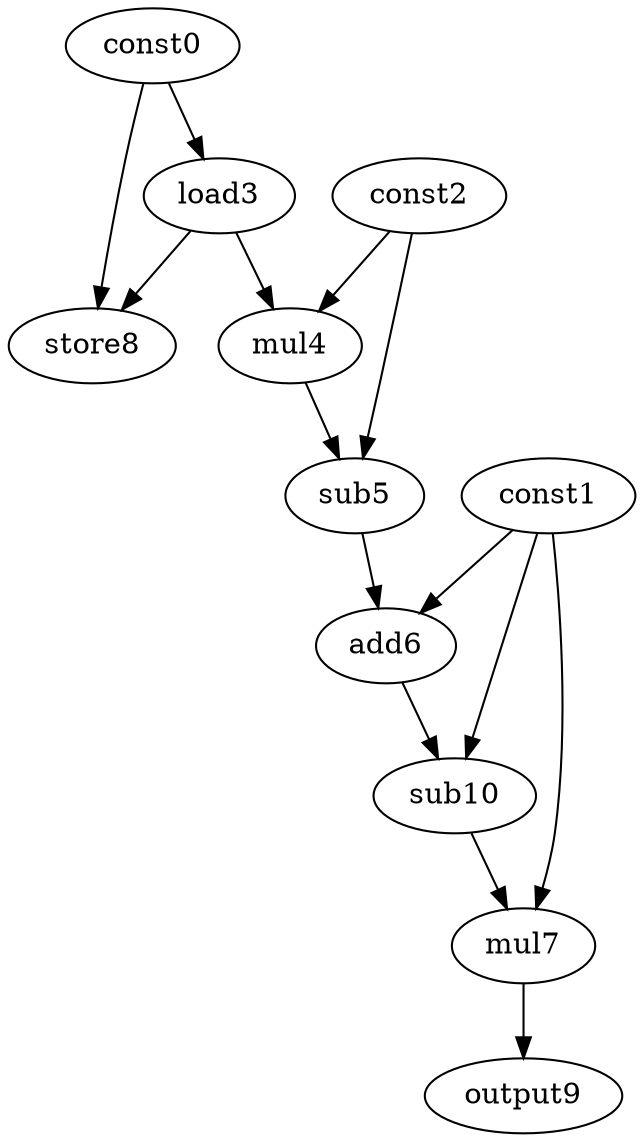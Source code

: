 digraph G { 
const0[opcode=const]; 
const1[opcode=const]; 
const2[opcode=const]; 
load3[opcode=load]; 
mul4[opcode=mul]; 
sub5[opcode=sub]; 
add6[opcode=add]; 
mul7[opcode=mul]; 
store8[opcode=store]; 
output9[opcode=output]; 
sub10[opcode=sub]; 
const0->load3[operand=0];
const2->mul4[operand=0];
load3->mul4[operand=1];
const0->store8[operand=0];
load3->store8[operand=1];
const2->sub5[operand=0];
mul4->sub5[operand=1];
const1->add6[operand=0];
sub5->add6[operand=1];
const1->sub10[operand=0];
add6->sub10[operand=1];
const1->mul7[operand=0];
sub10->mul7[operand=1];
mul7->output9[operand=0];
}
